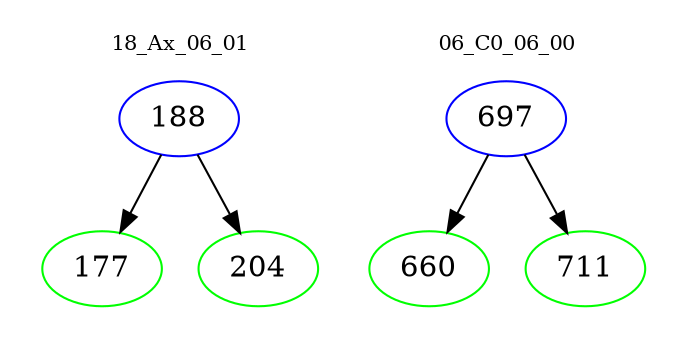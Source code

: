 digraph{
subgraph cluster_0 {
color = white
label = "18_Ax_06_01";
fontsize=10;
T0_188 [label="188", color="blue"]
T0_188 -> T0_177 [color="black"]
T0_177 [label="177", color="green"]
T0_188 -> T0_204 [color="black"]
T0_204 [label="204", color="green"]
}
subgraph cluster_1 {
color = white
label = "06_C0_06_00";
fontsize=10;
T1_697 [label="697", color="blue"]
T1_697 -> T1_660 [color="black"]
T1_660 [label="660", color="green"]
T1_697 -> T1_711 [color="black"]
T1_711 [label="711", color="green"]
}
}
